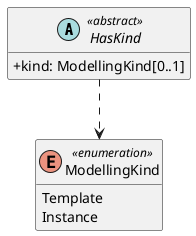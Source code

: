 @startuml
skinparam classAttributeIconSize 0
hide methods

abstract class HasKind <<abstract>> {
  +kind: ModellingKind[0..1] 
}
enum ModellingKind <<enumeration>> {
  Template
  Instance
}
HasKind ..> ModellingKind
@enduml